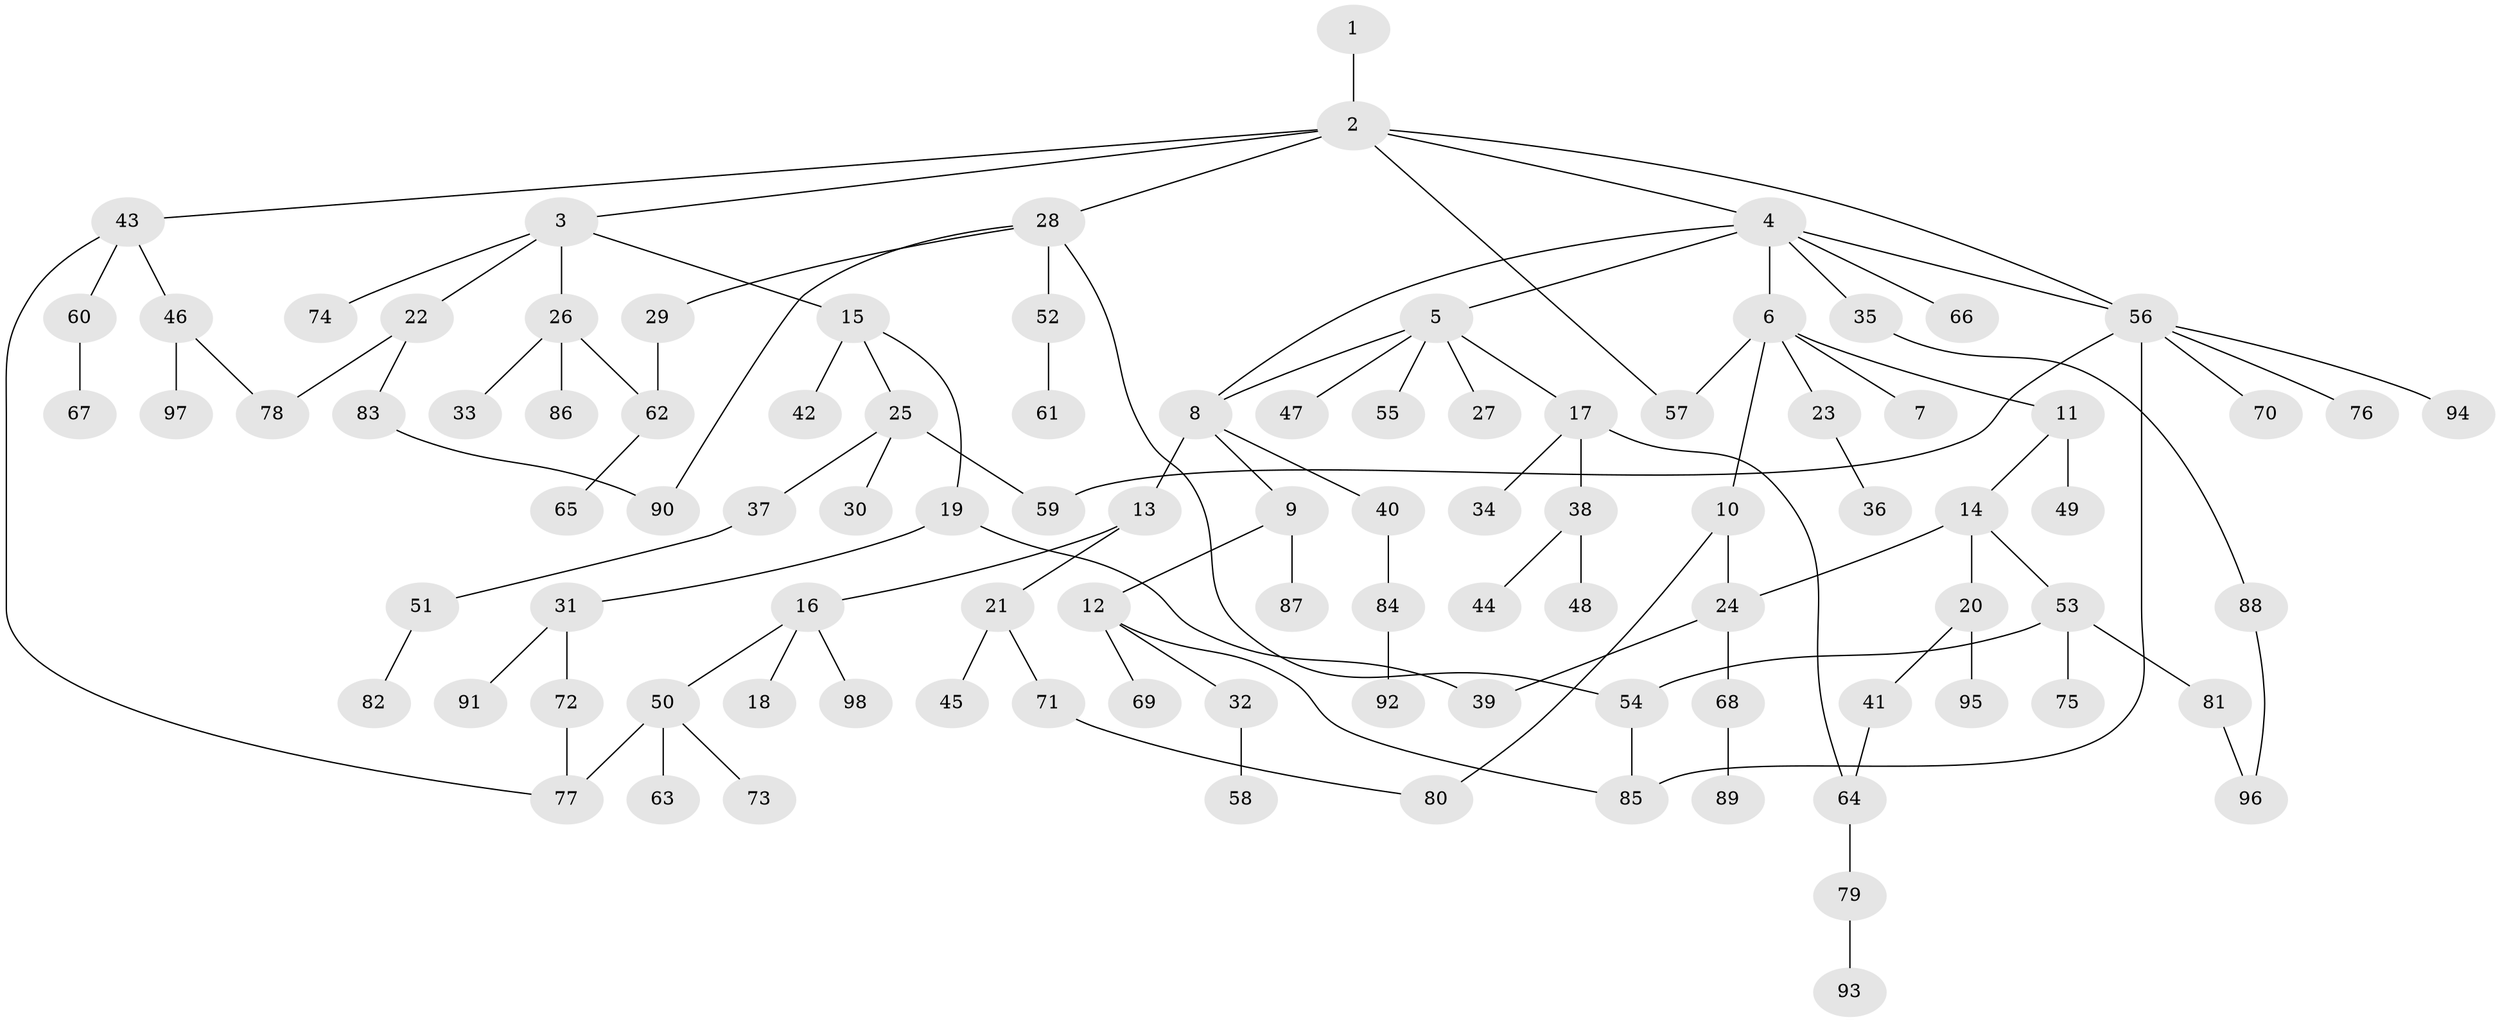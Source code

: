 // coarse degree distribution, {5: 0.061224489795918366, 4: 0.14285714285714285, 1: 0.24489795918367346, 3: 0.1836734693877551, 6: 0.061224489795918366, 2: 0.30612244897959184}
// Generated by graph-tools (version 1.1) at 2025/36/03/04/25 23:36:08]
// undirected, 98 vertices, 114 edges
graph export_dot {
  node [color=gray90,style=filled];
  1;
  2;
  3;
  4;
  5;
  6;
  7;
  8;
  9;
  10;
  11;
  12;
  13;
  14;
  15;
  16;
  17;
  18;
  19;
  20;
  21;
  22;
  23;
  24;
  25;
  26;
  27;
  28;
  29;
  30;
  31;
  32;
  33;
  34;
  35;
  36;
  37;
  38;
  39;
  40;
  41;
  42;
  43;
  44;
  45;
  46;
  47;
  48;
  49;
  50;
  51;
  52;
  53;
  54;
  55;
  56;
  57;
  58;
  59;
  60;
  61;
  62;
  63;
  64;
  65;
  66;
  67;
  68;
  69;
  70;
  71;
  72;
  73;
  74;
  75;
  76;
  77;
  78;
  79;
  80;
  81;
  82;
  83;
  84;
  85;
  86;
  87;
  88;
  89;
  90;
  91;
  92;
  93;
  94;
  95;
  96;
  97;
  98;
  1 -- 2;
  2 -- 3;
  2 -- 4;
  2 -- 28;
  2 -- 43;
  2 -- 57;
  2 -- 56;
  3 -- 15;
  3 -- 22;
  3 -- 26;
  3 -- 74;
  4 -- 5;
  4 -- 6;
  4 -- 35;
  4 -- 56;
  4 -- 66;
  4 -- 8;
  5 -- 8;
  5 -- 17;
  5 -- 27;
  5 -- 47;
  5 -- 55;
  6 -- 7;
  6 -- 10;
  6 -- 11;
  6 -- 23;
  6 -- 57;
  8 -- 9;
  8 -- 13;
  8 -- 40;
  9 -- 12;
  9 -- 87;
  10 -- 24;
  10 -- 80;
  11 -- 14;
  11 -- 49;
  12 -- 32;
  12 -- 69;
  12 -- 85;
  13 -- 16;
  13 -- 21;
  14 -- 20;
  14 -- 24;
  14 -- 53;
  15 -- 19;
  15 -- 25;
  15 -- 42;
  16 -- 18;
  16 -- 50;
  16 -- 98;
  17 -- 34;
  17 -- 38;
  17 -- 64;
  19 -- 31;
  19 -- 39;
  20 -- 41;
  20 -- 95;
  21 -- 45;
  21 -- 71;
  22 -- 78;
  22 -- 83;
  23 -- 36;
  24 -- 68;
  24 -- 39;
  25 -- 30;
  25 -- 37;
  25 -- 59;
  26 -- 33;
  26 -- 62;
  26 -- 86;
  28 -- 29;
  28 -- 52;
  28 -- 54;
  28 -- 90;
  29 -- 62;
  31 -- 72;
  31 -- 91;
  32 -- 58;
  35 -- 88;
  37 -- 51;
  38 -- 44;
  38 -- 48;
  40 -- 84;
  41 -- 64;
  43 -- 46;
  43 -- 60;
  43 -- 77;
  46 -- 97;
  46 -- 78;
  50 -- 63;
  50 -- 73;
  50 -- 77;
  51 -- 82;
  52 -- 61;
  53 -- 54;
  53 -- 75;
  53 -- 81;
  54 -- 85;
  56 -- 70;
  56 -- 76;
  56 -- 94;
  56 -- 85;
  56 -- 59;
  60 -- 67;
  62 -- 65;
  64 -- 79;
  68 -- 89;
  71 -- 80;
  72 -- 77;
  79 -- 93;
  81 -- 96;
  83 -- 90;
  84 -- 92;
  88 -- 96;
}

